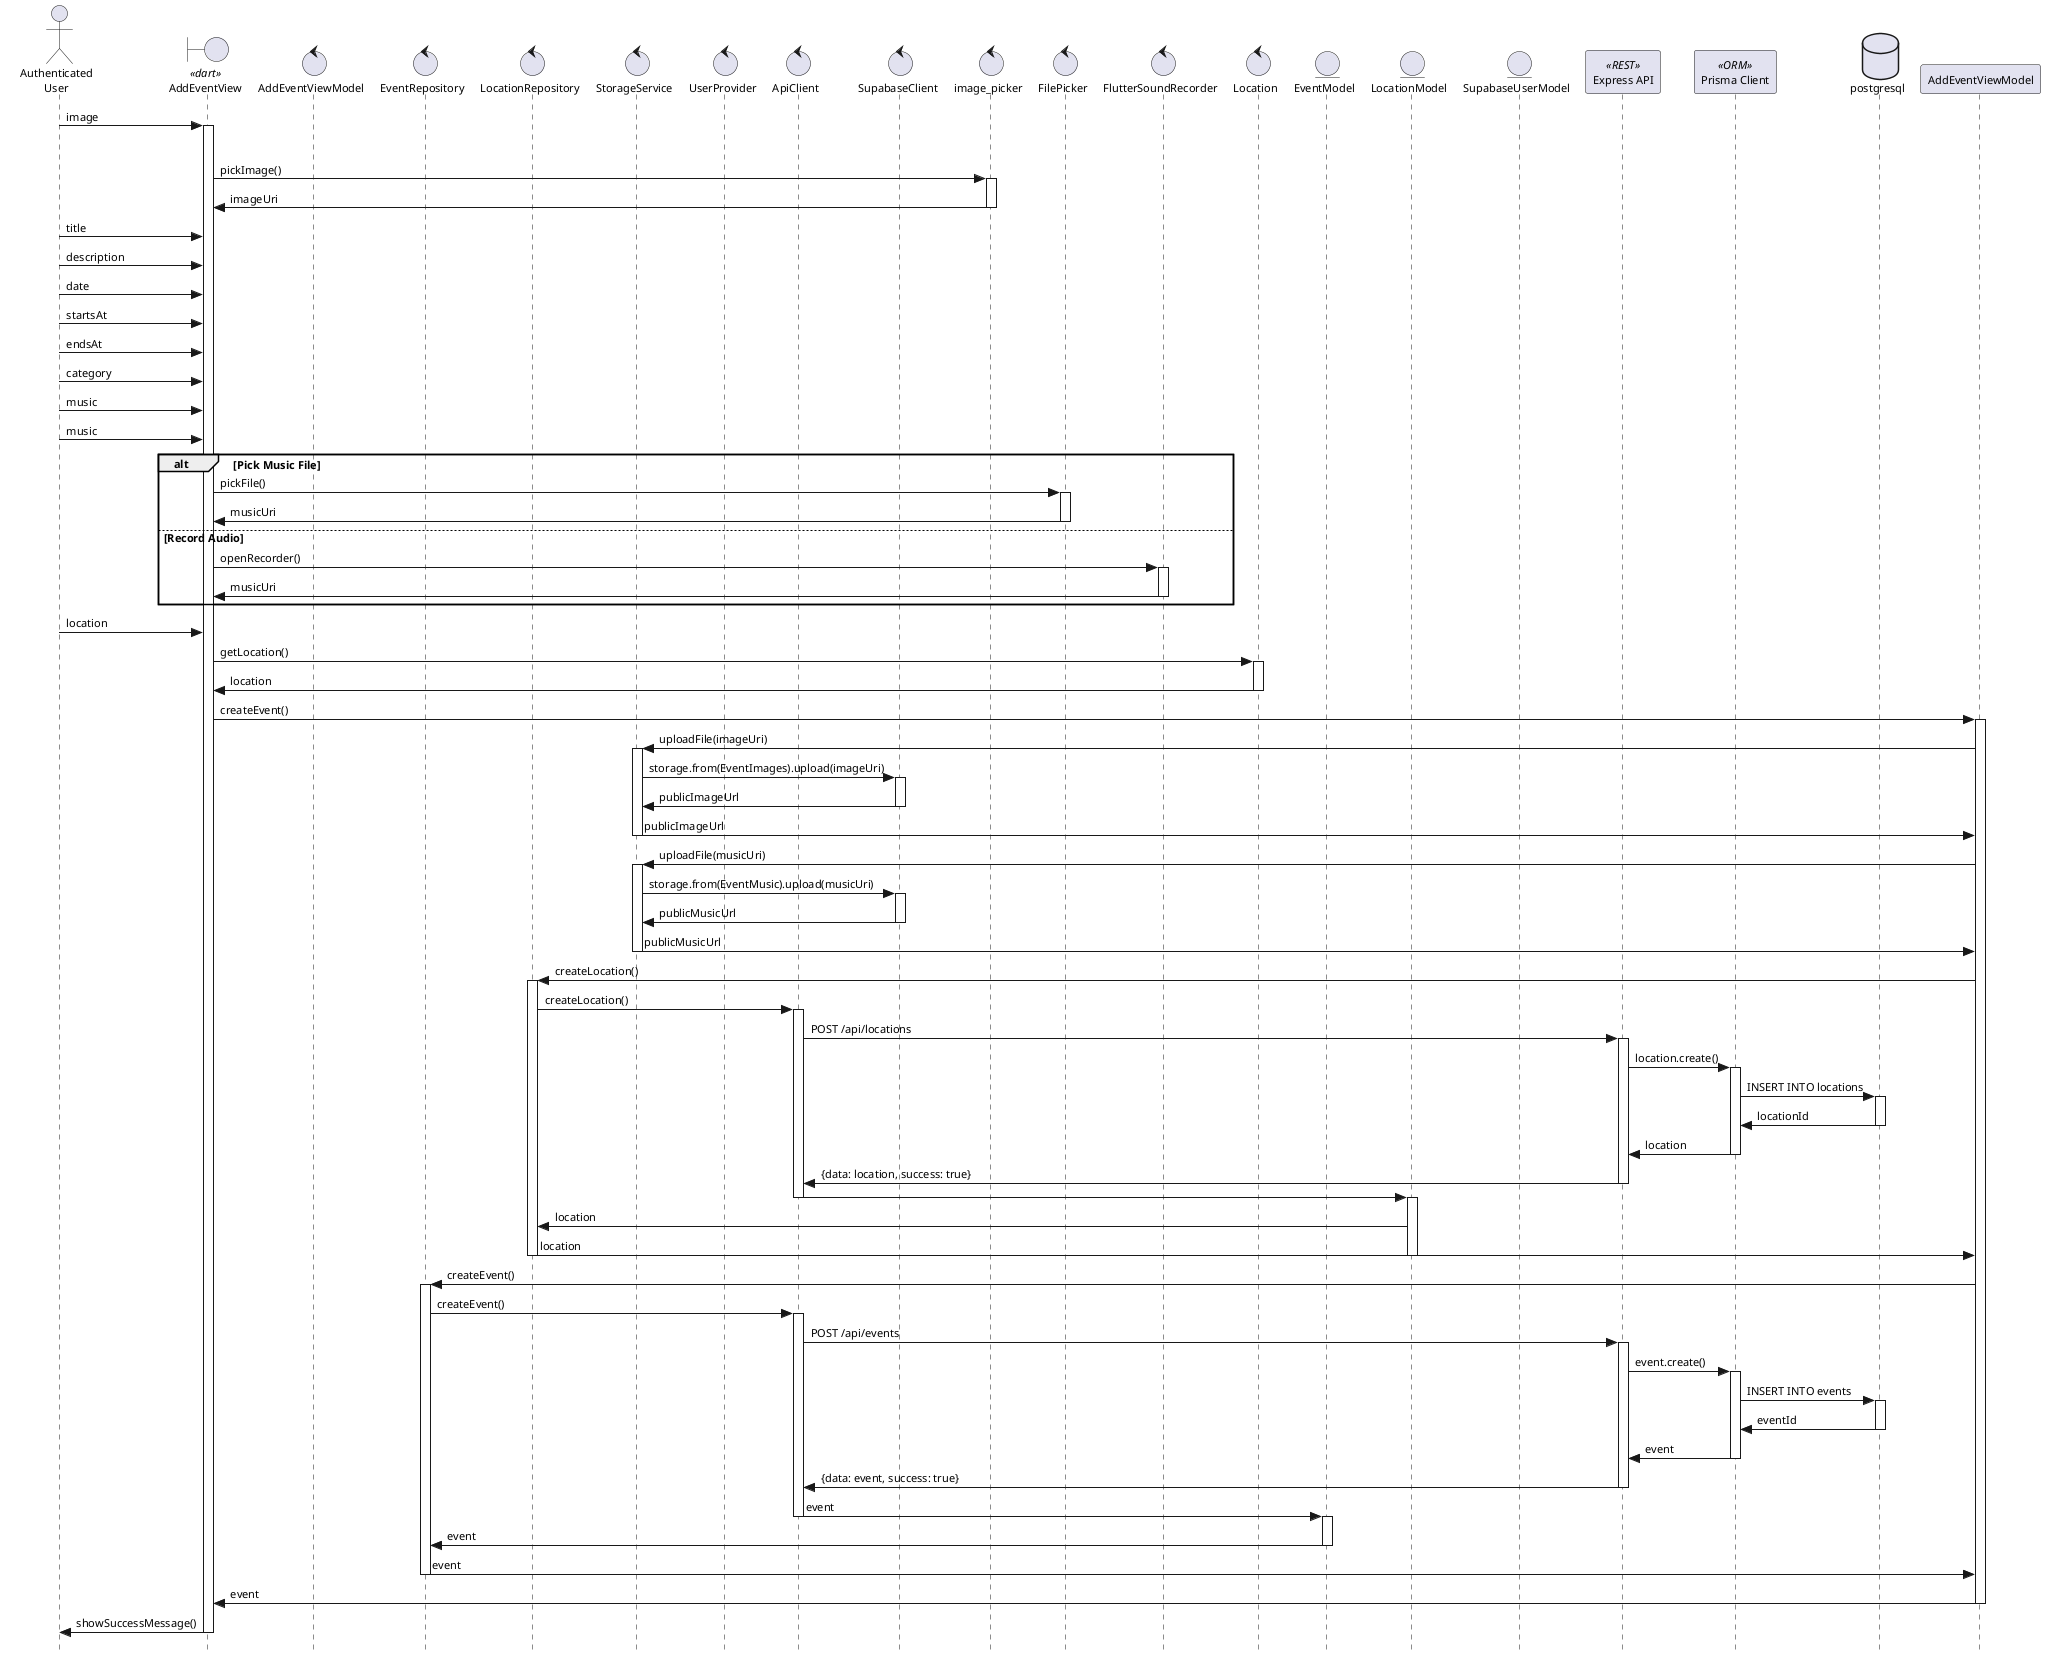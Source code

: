 @startuml
skinparam style strictuml
skinparam defaultFontSize 11
skinparam stereotypePosition top

actor "Authenticated\nUser" as AuthenticatedUser

boundary "AddEventView" as AddEventView << dart >>

control "AddEventViewModel" as AddEventController

control "EventRepository" as EventRepository
control "LocationRepository" as LocationRepository
control "StorageService" as StorageService
control "UserProvider" as UserProvider
control "ApiClient" as ApiClient
control "SupabaseClient" as SupabaseClient

control "image_picker" as imagePicker
control "FilePicker" as FilePicker
control "FlutterSoundRecorder" as FlutterSoundRecorder
control "Location" as Location

entity "EventModel" as EventModel
entity "LocationModel" as LocationModel
entity "SupabaseUserModel" as SupabaseUserModel

participant "Express API" as API << REST >>
participant "Prisma Client" as prisma << ORM >>
database postgresql


AuthenticatedUser -> AddEventView : image

alt Pick Image
activate AddEventView
AddEventView -> imagePicker : pickImage()
activate imagePicker
imagePicker -> AddEventView : imageUri
deactivate imagePicker

AuthenticatedUser -> AddEventView : title
AuthenticatedUser -> AddEventView : description
AuthenticatedUser -> AddEventView : date
AuthenticatedUser -> AddEventView : startsAt
AuthenticatedUser -> AddEventView : endsAt
AuthenticatedUser -> AddEventView : category
AuthenticatedUser -> AddEventView : music


AuthenticatedUser -> AddEventView : music
alt Pick Music File
    AddEventView -> FilePicker : pickFile()
    activate FilePicker
    FilePicker -> AddEventView : musicUri
    deactivate FilePicker
else Record Audio
    AddEventView -> FlutterSoundRecorder : openRecorder()
    activate FlutterSoundRecorder
    FlutterSoundRecorder -> AddEventView : musicUri
    deactivate FlutterSoundRecorder
end

AuthenticatedUser -> AddEventView : location
AddEventView -> Location : getLocation()
activate Location
Location -> AddEventView : location
deactivate Location

AddEventView -> AddEventViewModel : createEvent()
activate AddEventViewModel
AddEventViewModel -> StorageService : uploadFile(imageUri)
activate StorageService
StorageService -> SupabaseClient : storage.from(EventImages).upload(imageUri)
activate SupabaseClient
SupabaseClient -> StorageService : publicImageUrl
deactivate SupabaseClient
StorageService -> AddEventViewModel : publicImageUrl
deactivate StorageService

AddEventViewModel -> StorageService : uploadFile(musicUri)
activate StorageService
StorageService -> SupabaseClient : storage.from(EventMusic).upload(musicUri)
activate SupabaseClient
SupabaseClient -> StorageService : publicMusicUrl
deactivate SupabaseClient
StorageService -> AddEventViewModel : publicMusicUrl
deactivate StorageService

AddEventViewModel -> LocationRepository : createLocation()
activate LocationRepository
LocationRepository -> ApiClient : createLocation()

activate ApiClient

ApiClient -> API : POST /api/locations
activate API
API -> prisma : location.create()
activate prisma
prisma -> postgresql : INSERT INTO locations
activate postgresql
postgresql -> prisma : locationId
deactivate postgresql
prisma -> API : location
deactivate prisma
API -> ApiClient : {data: location, success: true}
deactivate API
ApiClient -> LocationModel
deactivate ApiClient
activate LocationModel

LocationModel -> LocationRepository : location
LocationRepository -> AddEventViewModel : location
deactivate LocationModel
deactivate LocationRepository

AddEventViewModel -> EventRepository : createEvent()
activate EventRepository
EventRepository -> ApiClient : createEvent()
activate ApiClient
ApiClient -> API : POST /api/events
activate API
API -> prisma : event.create()
activate prisma
prisma -> postgresql : INSERT INTO events
activate postgresql
postgresql -> prisma : eventId
deactivate postgresql
prisma -> API : event
deactivate prisma
API -> ApiClient : {data: event, success: true}
deactivate API
ApiClient -> EventModel : event
deactivate ApiClient
activate EventModel
EventModel -> EventRepository : event
deactivate EventModel
EventRepository -> AddEventViewModel : event
deactivate EventRepository

AddEventViewModel -> AddEventView : event
deactivate AddEventViewModel
AddEventView -> AuthenticatedUser : showSuccessMessage()
deactivate AddEventView











@enduml







